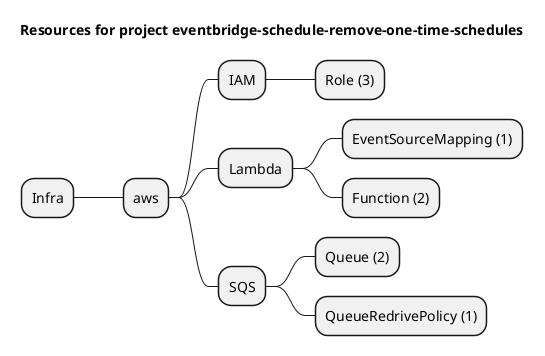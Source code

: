 @startmindmap
title Resources for project eventbridge-schedule-remove-one-time-schedules
skinparam monochrome true
+ Infra
++ aws
+++ IAM
++++ Role (3)
+++ Lambda
++++ EventSourceMapping (1)
++++ Function (2)
+++ SQS
++++ Queue (2)
++++ QueueRedrivePolicy (1)
@endmindmap
